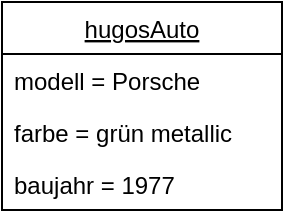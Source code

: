 <mxfile version="20.8.2" type="device"><diagram id="aIYWneHh9yT1Cz0JThQu" name="Page-1"><mxGraphModel dx="1050" dy="566" grid="1" gridSize="10" guides="1" tooltips="1" connect="1" arrows="1" fold="1" page="1" pageScale="1" pageWidth="827" pageHeight="1169" math="0" shadow="0"><root><mxCell id="0"/><mxCell id="1" parent="0"/><mxCell id="lQJu7Iq6KirGAEWzyMi0-14" value="hugosAuto" style="swimlane;fontStyle=4;align=center;verticalAlign=top;childLayout=stackLayout;horizontal=1;startSize=26;horizontalStack=0;resizeParent=1;resizeParentMax=0;resizeLast=0;collapsible=1;marginBottom=0;" parent="1" vertex="1"><mxGeometry x="50" y="180" width="140" height="104" as="geometry"/></mxCell><mxCell id="lQJu7Iq6KirGAEWzyMi0-15" value="modell = Porsche" style="text;strokeColor=none;fillColor=none;align=left;verticalAlign=top;spacingLeft=4;spacingRight=4;overflow=hidden;rotatable=0;points=[[0,0.5],[1,0.5]];portConstraint=eastwest;" parent="lQJu7Iq6KirGAEWzyMi0-14" vertex="1"><mxGeometry y="26" width="140" height="26" as="geometry"/></mxCell><mxCell id="AzHY-y_bp18bURwSCCqo-1" value="farbe = grün metallic" style="text;strokeColor=none;fillColor=none;align=left;verticalAlign=top;spacingLeft=4;spacingRight=4;overflow=hidden;rotatable=0;points=[[0,0.5],[1,0.5]];portConstraint=eastwest;" vertex="1" parent="lQJu7Iq6KirGAEWzyMi0-14"><mxGeometry y="52" width="140" height="26" as="geometry"/></mxCell><mxCell id="lQJu7Iq6KirGAEWzyMi0-16" value="baujahr = 1977" style="text;strokeColor=none;fillColor=none;align=left;verticalAlign=top;spacingLeft=4;spacingRight=4;overflow=hidden;rotatable=0;points=[[0,0.5],[1,0.5]];portConstraint=eastwest;" parent="lQJu7Iq6KirGAEWzyMi0-14" vertex="1"><mxGeometry y="78" width="140" height="26" as="geometry"/></mxCell></root></mxGraphModel></diagram></mxfile>